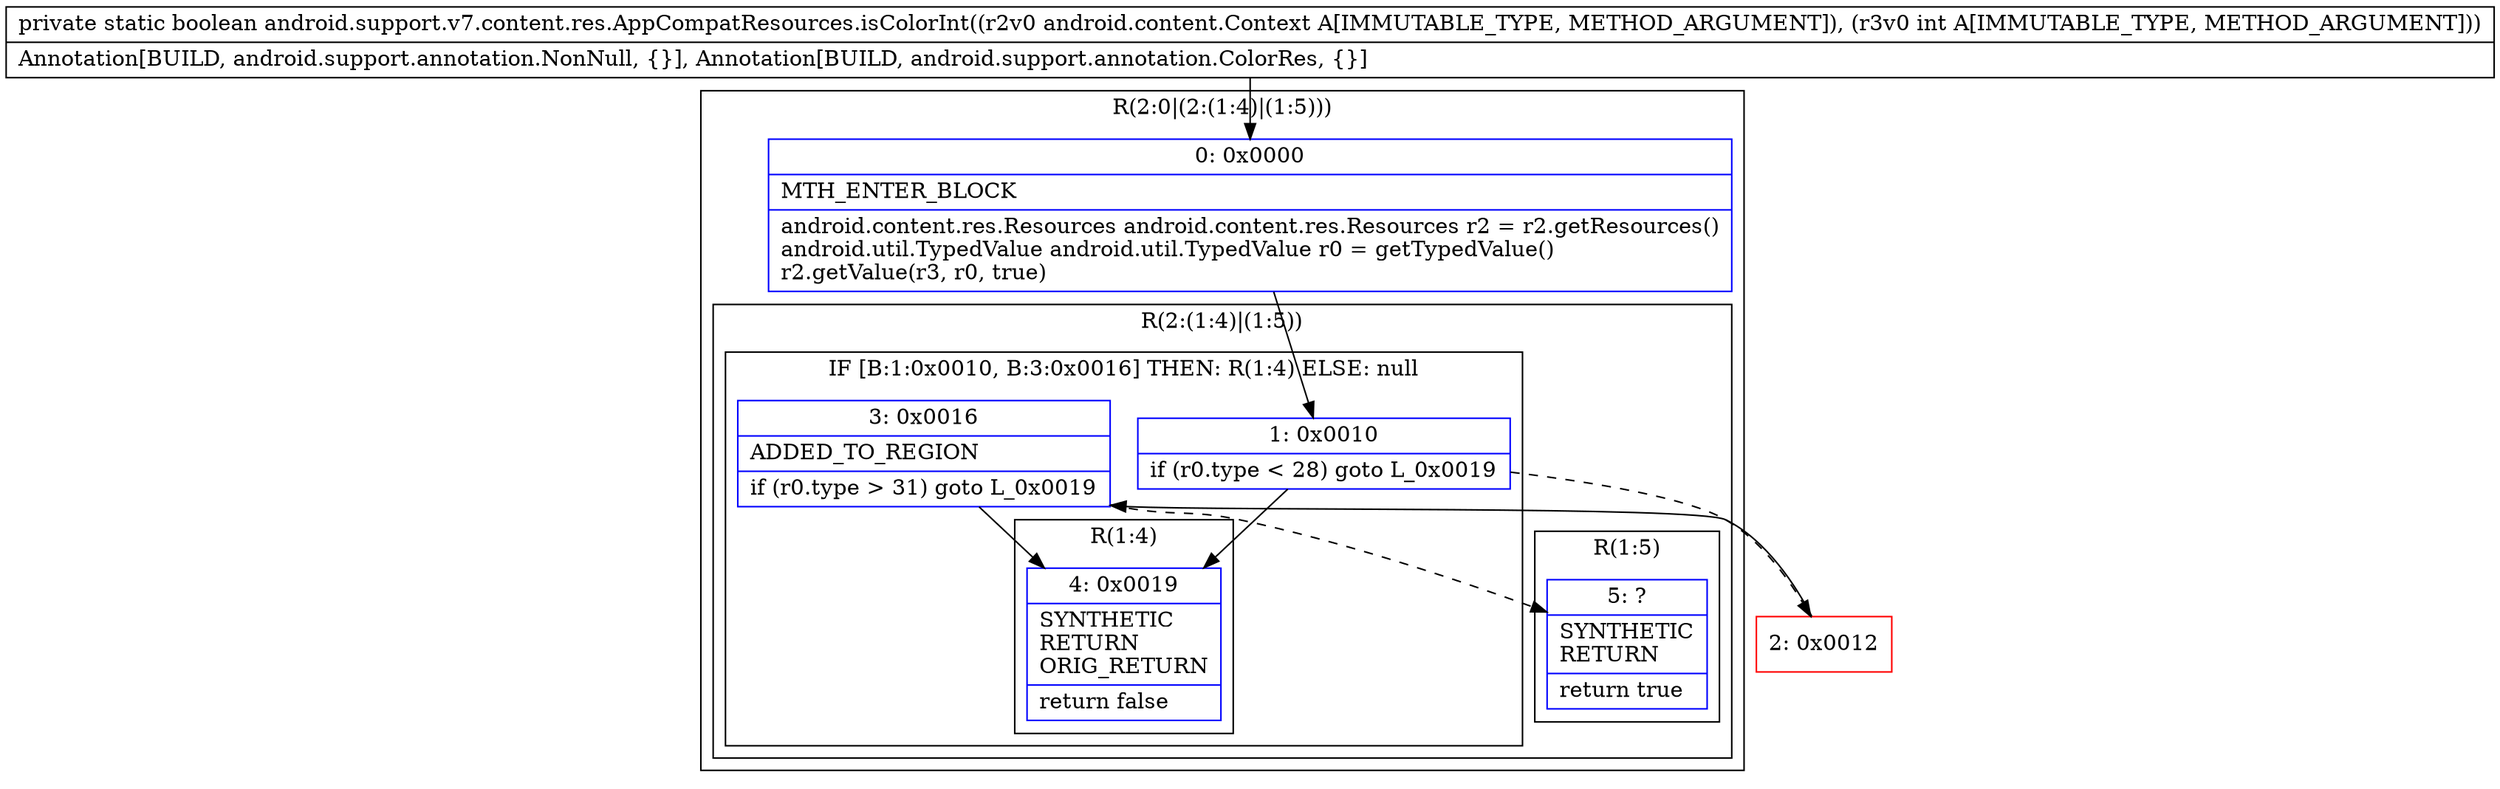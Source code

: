 digraph "CFG forandroid.support.v7.content.res.AppCompatResources.isColorInt(Landroid\/content\/Context;I)Z" {
subgraph cluster_Region_235449800 {
label = "R(2:0|(2:(1:4)|(1:5)))";
node [shape=record,color=blue];
Node_0 [shape=record,label="{0\:\ 0x0000|MTH_ENTER_BLOCK\l|android.content.res.Resources android.content.res.Resources r2 = r2.getResources()\landroid.util.TypedValue android.util.TypedValue r0 = getTypedValue()\lr2.getValue(r3, r0, true)\l}"];
subgraph cluster_Region_319000430 {
label = "R(2:(1:4)|(1:5))";
node [shape=record,color=blue];
subgraph cluster_IfRegion_2138564336 {
label = "IF [B:1:0x0010, B:3:0x0016] THEN: R(1:4) ELSE: null";
node [shape=record,color=blue];
Node_1 [shape=record,label="{1\:\ 0x0010|if (r0.type \< 28) goto L_0x0019\l}"];
Node_3 [shape=record,label="{3\:\ 0x0016|ADDED_TO_REGION\l|if (r0.type \> 31) goto L_0x0019\l}"];
subgraph cluster_Region_205244007 {
label = "R(1:4)";
node [shape=record,color=blue];
Node_4 [shape=record,label="{4\:\ 0x0019|SYNTHETIC\lRETURN\lORIG_RETURN\l|return false\l}"];
}
}
subgraph cluster_Region_1296909687 {
label = "R(1:5)";
node [shape=record,color=blue];
Node_5 [shape=record,label="{5\:\ ?|SYNTHETIC\lRETURN\l|return true\l}"];
}
}
}
Node_2 [shape=record,color=red,label="{2\:\ 0x0012}"];
MethodNode[shape=record,label="{private static boolean android.support.v7.content.res.AppCompatResources.isColorInt((r2v0 android.content.Context A[IMMUTABLE_TYPE, METHOD_ARGUMENT]), (r3v0 int A[IMMUTABLE_TYPE, METHOD_ARGUMENT]))  | Annotation[BUILD, android.support.annotation.NonNull, \{\}], Annotation[BUILD, android.support.annotation.ColorRes, \{\}]\l}"];
MethodNode -> Node_0;
Node_0 -> Node_1;
Node_1 -> Node_2[style=dashed];
Node_1 -> Node_4;
Node_3 -> Node_4;
Node_3 -> Node_5[style=dashed];
Node_2 -> Node_3;
}

